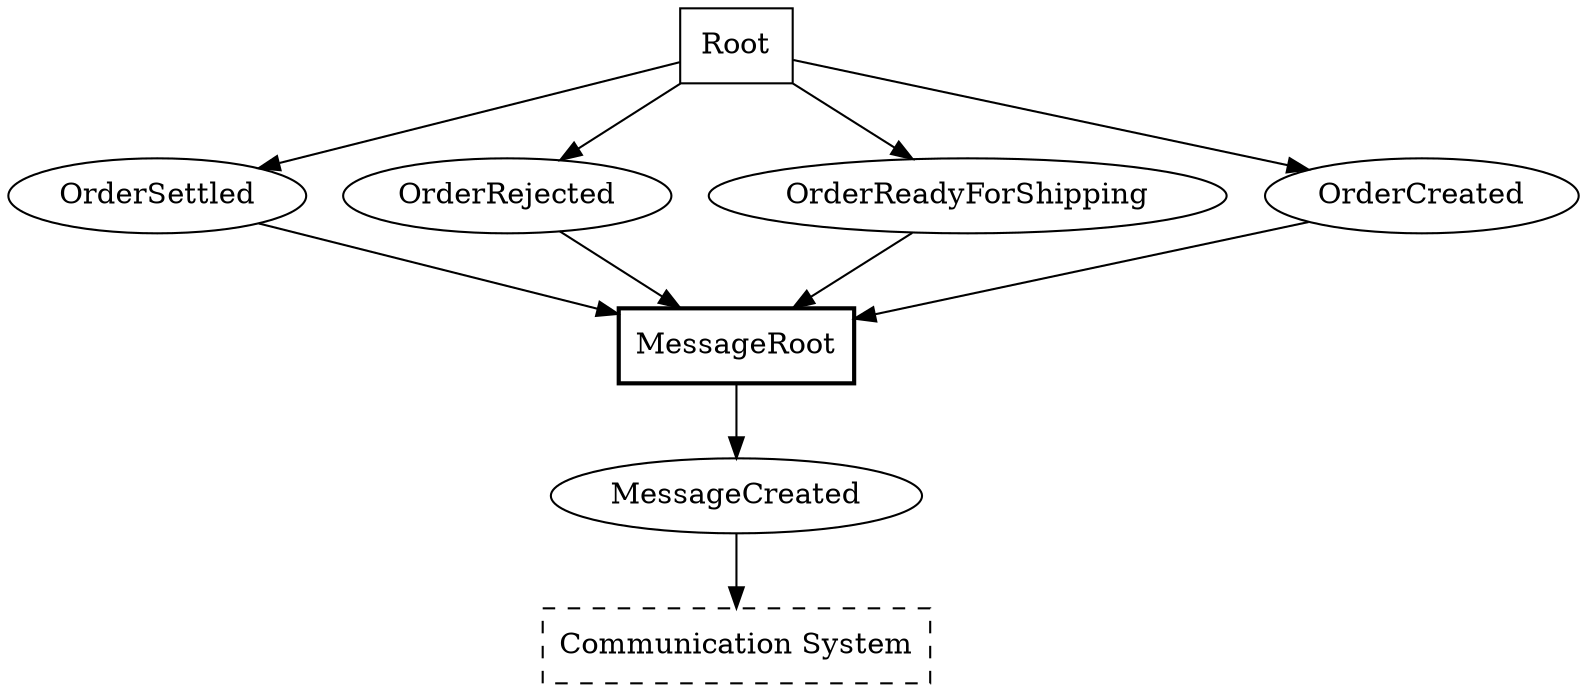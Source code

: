 digraph {
splines=spline;
"Root" -> "OrderSettled" [style=solid];
"OrderRejected" -> "MessageRoot" [style=solid];
"MessageRoot" -> "MessageCreated" [style=solid];
"OrderReadyForShipping" -> "MessageRoot" [style=solid];
"Root" -> "OrderRejected" [style=solid];
"Root" -> "OrderReadyForShipping" [style=solid];
"OrderCreated" -> "MessageRoot" [style=solid];
"Root" -> "OrderCreated" [style=solid];
"OrderSettled" -> "MessageRoot" [style=solid];
"MessageCreated" -> "Communication System" [style=solid];
"Root"[shape=box];
"OrderRejected"[shape=ellipse];
"MessageRoot"[shape=box,style=bold];
"MessageCreated"[shape=ellipse];
"OrderCreated"[shape=ellipse];
"OrderSettled"[shape=ellipse];
"OrderReadyForShipping"[shape=ellipse];
"Communication System"[shape=box,style=dashed];
}
